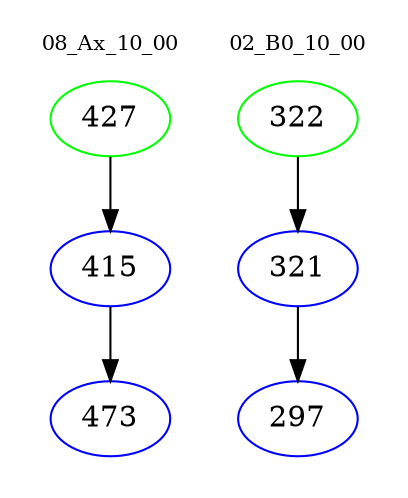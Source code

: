 digraph{
subgraph cluster_0 {
color = white
label = "08_Ax_10_00";
fontsize=10;
T0_427 [label="427", color="green"]
T0_427 -> T0_415 [color="black"]
T0_415 [label="415", color="blue"]
T0_415 -> T0_473 [color="black"]
T0_473 [label="473", color="blue"]
}
subgraph cluster_1 {
color = white
label = "02_B0_10_00";
fontsize=10;
T1_322 [label="322", color="green"]
T1_322 -> T1_321 [color="black"]
T1_321 [label="321", color="blue"]
T1_321 -> T1_297 [color="black"]
T1_297 [label="297", color="blue"]
}
}

